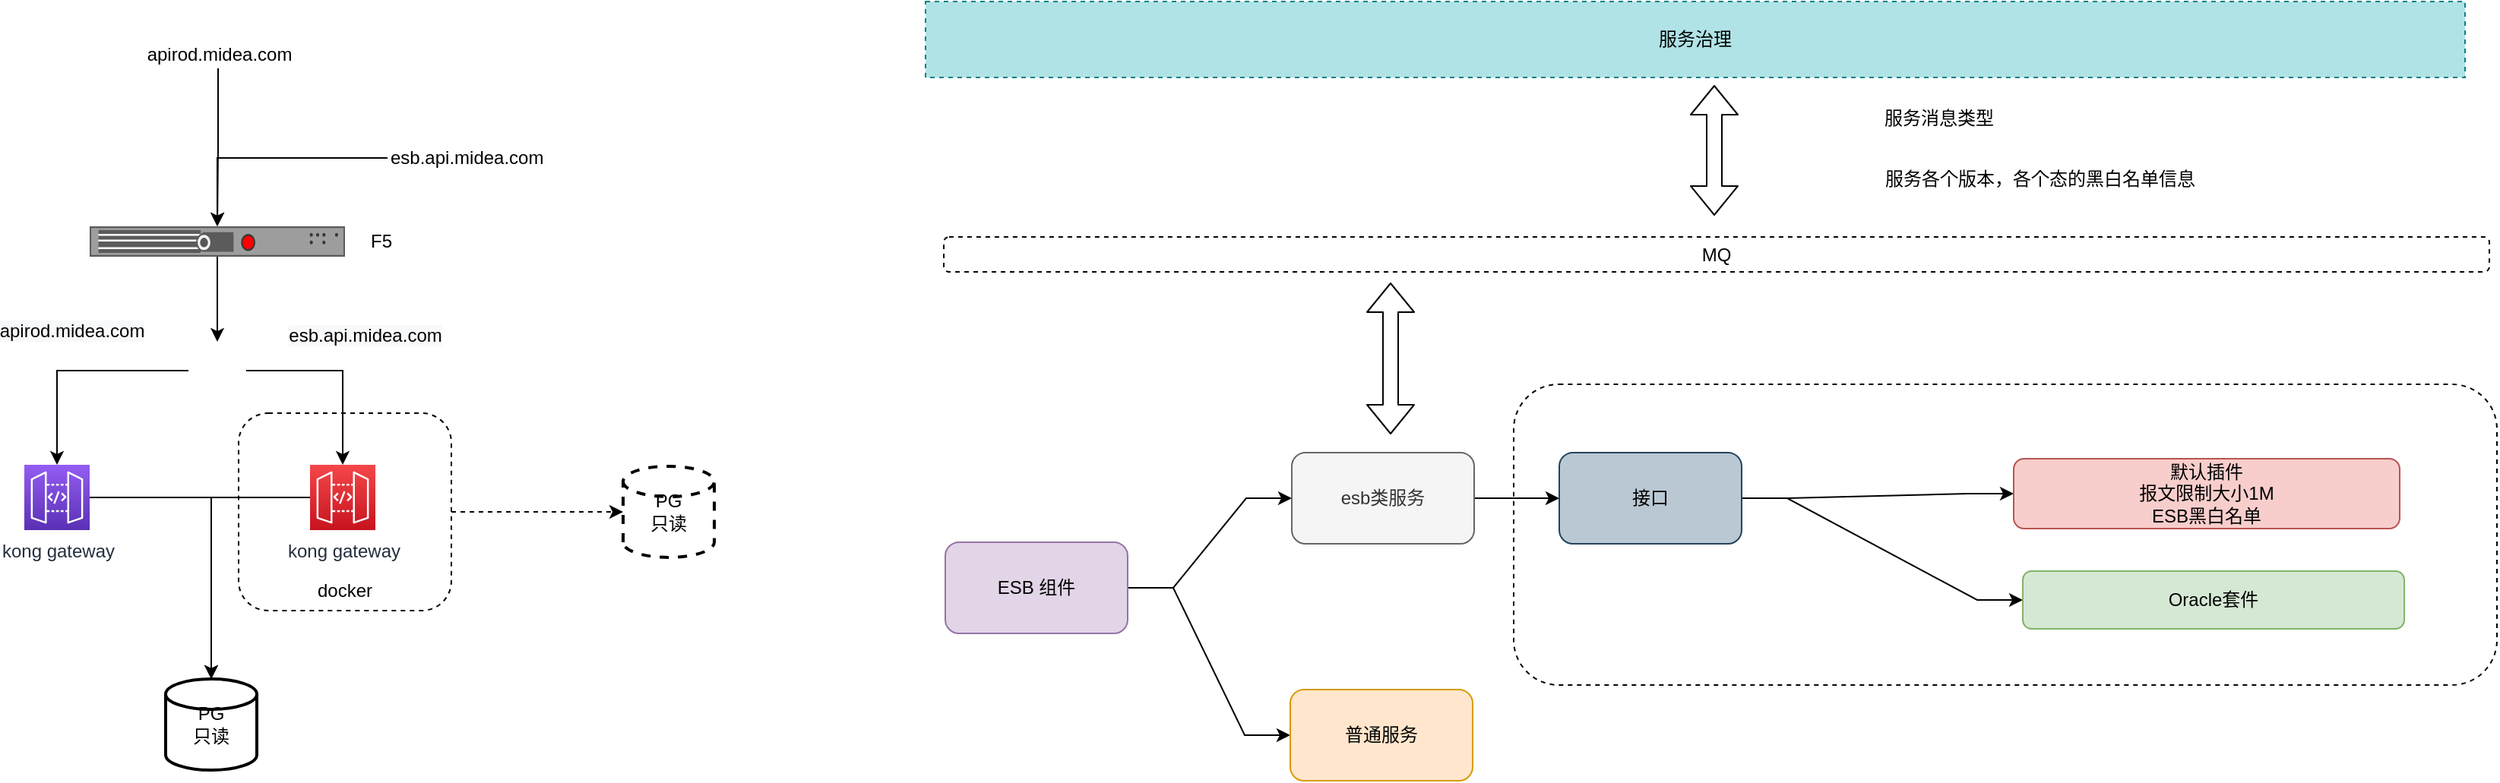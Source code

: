 <mxfile version="14.7.4" type="github">
  <diagram id="PMrTdmEJlvDWi1gQ9ZyN" name="Page-1">
    <mxGraphModel dx="2852" dy="1424" grid="0" gridSize="10" guides="0" tooltips="1" connect="1" arrows="1" fold="1" page="1" pageScale="1" pageWidth="1920" pageHeight="1200" math="0" shadow="0">
      <root>
        <mxCell id="0" />
        <mxCell id="1" parent="0" />
        <mxCell id="Yz-DPAxnHwo8YpHs-RFn-9" style="edgeStyle=orthogonalEdgeStyle;rounded=0;orthogonalLoop=1;jettySize=auto;html=1;entryX=0.5;entryY=0;entryDx=0;entryDy=0;" parent="1" source="Yz-DPAxnHwo8YpHs-RFn-2" target="Yz-DPAxnHwo8YpHs-RFn-7" edge="1">
          <mxGeometry relative="1" as="geometry" />
        </mxCell>
        <mxCell id="Yz-DPAxnHwo8YpHs-RFn-2" value="F5" style="strokeColor=#666666;html=1;labelPosition=right;align=left;spacingLeft=15;shadow=0;dashed=0;outlineConnect=0;shape=mxgraph.rack.f5.arx_500;" parent="1" vertex="1">
          <mxGeometry x="225" y="189" width="168" height="20" as="geometry" />
        </mxCell>
        <mxCell id="Yz-DPAxnHwo8YpHs-RFn-4" style="edgeStyle=orthogonalEdgeStyle;rounded=0;orthogonalLoop=1;jettySize=auto;html=1;" parent="1" source="Yz-DPAxnHwo8YpHs-RFn-3" target="Yz-DPAxnHwo8YpHs-RFn-2" edge="1">
          <mxGeometry relative="1" as="geometry" />
        </mxCell>
        <UserObject label="esb.api.midea.com" link="sb.api.midea.com" id="Yz-DPAxnHwo8YpHs-RFn-3">
          <mxCell style="text;whiteSpace=wrap;html=1;" parent="1" vertex="1">
            <mxGeometry x="421" y="130" width="114" height="28" as="geometry" />
          </mxCell>
        </UserObject>
        <mxCell id="Yz-DPAxnHwo8YpHs-RFn-6" style="edgeStyle=orthogonalEdgeStyle;rounded=0;orthogonalLoop=1;jettySize=auto;html=1;" parent="1" source="Yz-DPAxnHwo8YpHs-RFn-5" target="Yz-DPAxnHwo8YpHs-RFn-2" edge="1">
          <mxGeometry relative="1" as="geometry" />
        </mxCell>
        <mxCell id="Yz-DPAxnHwo8YpHs-RFn-5" value="apirod.midea.com" style="text;html=1;align=center;verticalAlign=middle;resizable=0;points=[];autosize=1;strokeColor=none;" parent="1" vertex="1">
          <mxGeometry x="257" y="67" width="105" height="18" as="geometry" />
        </mxCell>
        <mxCell id="Yz-DPAxnHwo8YpHs-RFn-12" style="edgeStyle=orthogonalEdgeStyle;rounded=0;orthogonalLoop=1;jettySize=auto;html=1;" parent="1" source="Yz-DPAxnHwo8YpHs-RFn-7" target="Yz-DPAxnHwo8YpHs-RFn-10" edge="1">
          <mxGeometry relative="1" as="geometry" />
        </mxCell>
        <mxCell id="Yz-DPAxnHwo8YpHs-RFn-13" value="&lt;span style=&quot;color: rgba(0 , 0 , 0 , 0) ; font-family: monospace ; font-size: 0px ; background-color: rgb(248 , 249 , 250)&quot;&gt;%3CmxGraphModel%3E%3Croot%3E%3CmxCell%20id%3D%220%22%2F%3E%3CmxCell%20id%3D%221%22%20parent%3D%220%22%2F%3E%3CmxCell%20id%3D%222%22%20value%3D%22apirod.midea.com%22%20style%3D%22text%3Bhtml%3D1%3Balign%3Dcenter%3BverticalAlign%3Dmiddle%3Bresizable%3D0%3Bpoints%3D%5B%5D%3Bautosize%3D1%3BstrokeColor%3Dnone%3B%22%20vertex%3D%221%22%20parent%3D%221%22%3E%3CmxGeometry%20x%3D%22335%22%20y%3D%2267%22%20width%3D%22105%22%20height%3D%2218%22%20as%3D%22geometry%22%2F%3E%3C%2FmxCell%3E%3C%2Froot%3E%3C%2FmxGraphModel%3E&lt;/span&gt;" style="edgeLabel;html=1;align=center;verticalAlign=middle;resizable=0;points=[];" parent="Yz-DPAxnHwo8YpHs-RFn-12" vertex="1" connectable="0">
          <mxGeometry x="-0.044" y="3" relative="1" as="geometry">
            <mxPoint as="offset" />
          </mxGeometry>
        </mxCell>
        <mxCell id="Yz-DPAxnHwo8YpHs-RFn-14" value="&lt;span style=&quot;font-size: 12px ; background-color: rgb(248 , 249 , 250)&quot;&gt;apirod.midea.com&lt;/span&gt;" style="edgeLabel;html=1;align=center;verticalAlign=middle;resizable=0;points=[];" parent="Yz-DPAxnHwo8YpHs-RFn-12" vertex="1" connectable="0">
          <mxGeometry x="-0.125" y="-2" relative="1" as="geometry">
            <mxPoint x="-12" y="-24" as="offset" />
          </mxGeometry>
        </mxCell>
        <mxCell id="Yz-DPAxnHwo8YpHs-RFn-16" style="edgeStyle=orthogonalEdgeStyle;rounded=0;orthogonalLoop=1;jettySize=auto;html=1;" parent="1" source="Yz-DPAxnHwo8YpHs-RFn-7" target="Yz-DPAxnHwo8YpHs-RFn-15" edge="1">
          <mxGeometry relative="1" as="geometry" />
        </mxCell>
        <mxCell id="Yz-DPAxnHwo8YpHs-RFn-17" value="&lt;span style=&quot;font-size: 12px ; text-align: left ; background-color: rgb(248 , 249 , 250)&quot;&gt;esb.api.midea.com&lt;/span&gt;" style="edgeLabel;html=1;align=center;verticalAlign=middle;resizable=0;points=[];" parent="Yz-DPAxnHwo8YpHs-RFn-16" vertex="1" connectable="0">
          <mxGeometry x="0.41" y="2" relative="1" as="geometry">
            <mxPoint x="12" y="-48" as="offset" />
          </mxGeometry>
        </mxCell>
        <mxCell id="Yz-DPAxnHwo8YpHs-RFn-7" value="" style="shape=image;html=1;verticalAlign=top;verticalLabelPosition=bottom;labelBackgroundColor=#ffffff;imageAspect=0;aspect=fixed;image=https://cdn4.iconfinder.com/data/icons/logos-brands-5/24/nginx-128.png" parent="1" vertex="1">
          <mxGeometry x="290" y="265" width="38" height="38" as="geometry" />
        </mxCell>
        <mxCell id="Yz-DPAxnHwo8YpHs-RFn-19" style="edgeStyle=orthogonalEdgeStyle;rounded=0;orthogonalLoop=1;jettySize=auto;html=1;" parent="1" source="Yz-DPAxnHwo8YpHs-RFn-10" target="Yz-DPAxnHwo8YpHs-RFn-18" edge="1">
          <mxGeometry relative="1" as="geometry" />
        </mxCell>
        <mxCell id="Yz-DPAxnHwo8YpHs-RFn-10" value="kong gateway" style="points=[[0,0,0],[0.25,0,0],[0.5,0,0],[0.75,0,0],[1,0,0],[0,1,0],[0.25,1,0],[0.5,1,0],[0.75,1,0],[1,1,0],[0,0.25,0],[0,0.5,0],[0,0.75,0],[1,0.25,0],[1,0.5,0],[1,0.75,0]];outlineConnect=0;fontColor=#232F3E;gradientColor=#945DF2;gradientDirection=north;fillColor=#5A30B5;strokeColor=#ffffff;dashed=0;verticalLabelPosition=bottom;verticalAlign=top;align=center;html=1;fontSize=12;fontStyle=0;aspect=fixed;shape=mxgraph.aws4.resourceIcon;resIcon=mxgraph.aws4.api_gateway;" parent="1" vertex="1">
          <mxGeometry x="182" y="346" width="43" height="43" as="geometry" />
        </mxCell>
        <mxCell id="Yz-DPAxnHwo8YpHs-RFn-20" style="edgeStyle=orthogonalEdgeStyle;rounded=0;orthogonalLoop=1;jettySize=auto;html=1;" parent="1" source="Yz-DPAxnHwo8YpHs-RFn-15" target="Yz-DPAxnHwo8YpHs-RFn-18" edge="1">
          <mxGeometry relative="1" as="geometry" />
        </mxCell>
        <mxCell id="Yz-DPAxnHwo8YpHs-RFn-15" value="kong gateway" style="points=[[0,0,0],[0.25,0,0],[0.5,0,0],[0.75,0,0],[1,0,0],[0,1,0],[0.25,1,0],[0.5,1,0],[0.75,1,0],[1,1,0],[0,0.25,0],[0,0.5,0],[0,0.75,0],[1,0.25,0],[1,0.5,0],[1,0.75,0]];outlineConnect=0;fontColor=#232F3E;gradientColor=#F54749;gradientDirection=north;fillColor=#C7131F;strokeColor=#ffffff;dashed=0;verticalLabelPosition=bottom;verticalAlign=top;align=center;html=1;fontSize=12;fontStyle=0;aspect=fixed;shape=mxgraph.aws4.resourceIcon;resIcon=mxgraph.aws4.api_gateway;" parent="1" vertex="1">
          <mxGeometry x="370" y="346" width="43" height="43" as="geometry" />
        </mxCell>
        <mxCell id="Yz-DPAxnHwo8YpHs-RFn-18" value="PG&lt;br&gt;只读" style="strokeWidth=2;html=1;shape=mxgraph.flowchart.database;whiteSpace=wrap;" parent="1" vertex="1">
          <mxGeometry x="275" y="487" width="60" height="60" as="geometry" />
        </mxCell>
        <mxCell id="E0X9vUMX6MeJyKfZOI5N-43" style="edgeStyle=orthogonalEdgeStyle;rounded=0;orthogonalLoop=1;jettySize=auto;html=1;dashed=1;" parent="1" source="Yz-DPAxnHwo8YpHs-RFn-21" target="E0X9vUMX6MeJyKfZOI5N-42" edge="1">
          <mxGeometry relative="1" as="geometry" />
        </mxCell>
        <mxCell id="Yz-DPAxnHwo8YpHs-RFn-21" value="" style="rounded=1;whiteSpace=wrap;html=1;fillColor=none;dashed=1;" parent="1" vertex="1">
          <mxGeometry x="323" y="312" width="140" height="130" as="geometry" />
        </mxCell>
        <mxCell id="Yz-DPAxnHwo8YpHs-RFn-22" value="docker" style="text;html=1;strokeColor=none;fillColor=none;align=center;verticalAlign=middle;whiteSpace=wrap;rounded=0;dashed=1;" parent="1" vertex="1">
          <mxGeometry x="373" y="419" width="40" height="20" as="geometry" />
        </mxCell>
        <mxCell id="E0X9vUMX6MeJyKfZOI5N-42" value="PG&lt;br&gt;只读" style="strokeWidth=2;html=1;shape=mxgraph.flowchart.database;whiteSpace=wrap;dashed=1;" parent="1" vertex="1">
          <mxGeometry x="576" y="347" width="60" height="60" as="geometry" />
        </mxCell>
        <mxCell id="6qYaJuCalXfiJUhe2Iuv-5" style="edgeStyle=entityRelationEdgeStyle;rounded=0;orthogonalLoop=1;jettySize=auto;html=1;" edge="1" parent="1" source="6qYaJuCalXfiJUhe2Iuv-2" target="6qYaJuCalXfiJUhe2Iuv-3">
          <mxGeometry relative="1" as="geometry" />
        </mxCell>
        <mxCell id="6qYaJuCalXfiJUhe2Iuv-6" style="edgeStyle=entityRelationEdgeStyle;rounded=0;orthogonalLoop=1;jettySize=auto;html=1;entryX=0;entryY=0.5;entryDx=0;entryDy=0;" edge="1" parent="1" source="6qYaJuCalXfiJUhe2Iuv-2" target="6qYaJuCalXfiJUhe2Iuv-4">
          <mxGeometry relative="1" as="geometry" />
        </mxCell>
        <mxCell id="6qYaJuCalXfiJUhe2Iuv-2" value="ESB 组件" style="rounded=1;whiteSpace=wrap;html=1;fillColor=#e1d5e7;strokeColor=#9673a6;" vertex="1" parent="1">
          <mxGeometry x="788" y="397" width="120" height="60" as="geometry" />
        </mxCell>
        <mxCell id="6qYaJuCalXfiJUhe2Iuv-12" style="edgeStyle=entityRelationEdgeStyle;rounded=0;orthogonalLoop=1;jettySize=auto;html=1;" edge="1" parent="1" source="6qYaJuCalXfiJUhe2Iuv-15" target="6qYaJuCalXfiJUhe2Iuv-11">
          <mxGeometry relative="1" as="geometry" />
        </mxCell>
        <mxCell id="6qYaJuCalXfiJUhe2Iuv-14" style="edgeStyle=entityRelationEdgeStyle;rounded=0;orthogonalLoop=1;jettySize=auto;html=1;" edge="1" parent="1" source="6qYaJuCalXfiJUhe2Iuv-15" target="6qYaJuCalXfiJUhe2Iuv-13">
          <mxGeometry relative="1" as="geometry" />
        </mxCell>
        <mxCell id="6qYaJuCalXfiJUhe2Iuv-16" style="edgeStyle=entityRelationEdgeStyle;rounded=0;orthogonalLoop=1;jettySize=auto;html=1;" edge="1" parent="1" source="6qYaJuCalXfiJUhe2Iuv-3" target="6qYaJuCalXfiJUhe2Iuv-15">
          <mxGeometry relative="1" as="geometry" />
        </mxCell>
        <mxCell id="6qYaJuCalXfiJUhe2Iuv-3" value="esb类服务" style="rounded=1;whiteSpace=wrap;html=1;fillColor=#f5f5f5;strokeColor=#666666;fontColor=#333333;" vertex="1" parent="1">
          <mxGeometry x="1016" y="338" width="120" height="60" as="geometry" />
        </mxCell>
        <mxCell id="6qYaJuCalXfiJUhe2Iuv-4" value="普通服务" style="rounded=1;whiteSpace=wrap;html=1;fillColor=#ffe6cc;strokeColor=#d79b00;" vertex="1" parent="1">
          <mxGeometry x="1015" y="494" width="120" height="60" as="geometry" />
        </mxCell>
        <mxCell id="6qYaJuCalXfiJUhe2Iuv-11" value="默认插件&lt;br&gt;报文限制大小1M&lt;br&gt;ESB黑白名单" style="rounded=1;whiteSpace=wrap;html=1;fillColor=#f8cecc;strokeColor=#b85450;" vertex="1" parent="1">
          <mxGeometry x="1491" y="342" width="254" height="46" as="geometry" />
        </mxCell>
        <mxCell id="6qYaJuCalXfiJUhe2Iuv-13" value="Oracle套件" style="rounded=1;whiteSpace=wrap;html=1;fillColor=#d5e8d4;strokeColor=#82b366;" vertex="1" parent="1">
          <mxGeometry x="1497" y="416" width="251" height="38" as="geometry" />
        </mxCell>
        <mxCell id="6qYaJuCalXfiJUhe2Iuv-15" value="接口" style="rounded=1;whiteSpace=wrap;html=1;fillColor=#bac8d3;strokeColor=#23445d;" vertex="1" parent="1">
          <mxGeometry x="1192" y="338" width="120" height="60" as="geometry" />
        </mxCell>
        <mxCell id="6qYaJuCalXfiJUhe2Iuv-17" value="" style="rounded=1;whiteSpace=wrap;html=1;fillColor=none;dashed=1;" vertex="1" parent="1">
          <mxGeometry x="1162" y="293" width="647" height="198" as="geometry" />
        </mxCell>
        <mxCell id="6qYaJuCalXfiJUhe2Iuv-18" value="服务治理" style="rounded=0;whiteSpace=wrap;html=1;dashed=1;fillColor=#b0e3e6;strokeColor=#0e8088;" vertex="1" parent="1">
          <mxGeometry x="775" y="41" width="1013" height="50" as="geometry" />
        </mxCell>
        <mxCell id="6qYaJuCalXfiJUhe2Iuv-19" value="MQ" style="rounded=1;whiteSpace=wrap;html=1;dashed=1;" vertex="1" parent="1">
          <mxGeometry x="787" y="196" width="1017" height="23" as="geometry" />
        </mxCell>
        <mxCell id="6qYaJuCalXfiJUhe2Iuv-25" value="" style="shape=flexArrow;endArrow=classic;startArrow=classic;html=1;" edge="1" parent="1">
          <mxGeometry width="100" height="100" relative="1" as="geometry">
            <mxPoint x="1081" y="326" as="sourcePoint" />
            <mxPoint x="1081" y="226" as="targetPoint" />
          </mxGeometry>
        </mxCell>
        <mxCell id="6qYaJuCalXfiJUhe2Iuv-27" value="" style="shape=flexArrow;endArrow=classic;startArrow=classic;html=1;" edge="1" parent="1">
          <mxGeometry width="100" height="100" relative="1" as="geometry">
            <mxPoint x="1294" y="182" as="sourcePoint" />
            <mxPoint x="1294" y="96" as="targetPoint" />
          </mxGeometry>
        </mxCell>
        <mxCell id="6qYaJuCalXfiJUhe2Iuv-29" value="服务消息类型" style="text;html=1;strokeColor=none;fillColor=none;align=center;verticalAlign=middle;whiteSpace=wrap;rounded=0;dashed=1;" vertex="1" parent="1">
          <mxGeometry x="1343" y="109" width="198" height="17" as="geometry" />
        </mxCell>
        <mxCell id="6qYaJuCalXfiJUhe2Iuv-32" value="服务各个版本，各个态的黑白名单信息" style="text;html=1;strokeColor=none;fillColor=none;align=center;verticalAlign=middle;whiteSpace=wrap;rounded=0;dashed=1;" vertex="1" parent="1">
          <mxGeometry x="1386" y="139" width="245" height="37" as="geometry" />
        </mxCell>
      </root>
    </mxGraphModel>
  </diagram>
</mxfile>
